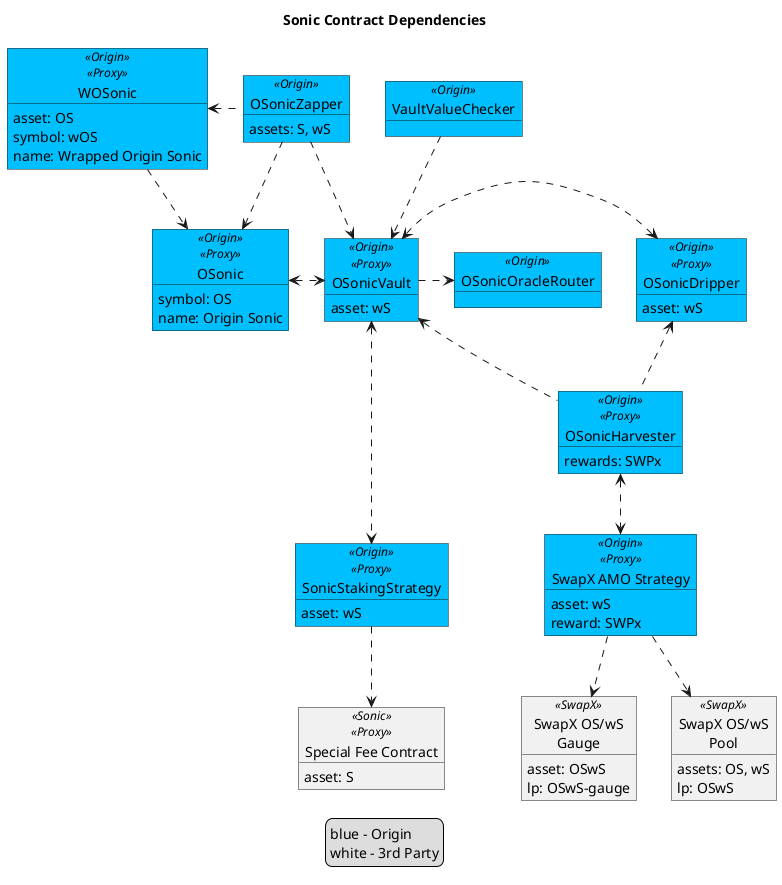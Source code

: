 @startuml

!$originColor = DeepSkyBlue
!$phase2 = Yellow
' !$originColor = WhiteSmoke
!$newColor = LightGreen
!$changedColor = Orange
!$thirdPartyColor = WhiteSmoke

legend
blue - Origin
' green - new
' orange - changed
' yellow - phase2
white - 3rd Party
end legend

title "Sonic Contract Dependencies"

object "OSonicZapper" as zap <<Origin>> #$originColor {
    assets: S, wS
}

object "WOSonic" as wos <<Origin>><<Proxy>> #$originColor {
    asset: OS
    symbol: wOS
    name: Wrapped Origin Sonic
}

object "OSonicDripper" as drip <<Origin>><<Proxy>> #$originColor {
    asset: wS
}

object "VaultValueChecker" as checker <<Origin>> #$originColor {
}

object "OSonic" as os <<Origin>><<Proxy>> #$originColor {
    symbol: OS
    name: Origin Sonic
}

object "OSonicVault" as vault <<Origin>><<Proxy>> #$originColor {
    asset: wS
}

object "OSonicHarvester" as harv <<Origin>><<Proxy>> #$originColor {
    rewards: SWPx
}

' Oracle
object "OSonicOracleRouter" as router <<Origin>> #DeepSkyBlue {
}

object "SonicStakingStrategy" as stakeStrat <<Origin>><<Proxy>> #$originColor {
    asset: wS
}

object "Special Fee Contract" as sfc <<Sonic>><<Proxy>> {
    asset: S
}

object "SwapX AMO Strategy" as swapXAmoStrat <<Origin>><<Proxy>> #$originColor {
    asset: wS
    reward: SWPx
}

object "SwapX OS/wS\nPool" as swapXPool <<SwapX>> {
    assets: OS, wS
    lp: OSwS
}

object "SwapX OS/wS\nGauge" as swapXGauge <<SwapX>> {
    asset: OSwS
    lp: OSwS-gauge
}

wos <. zap
zap ..> os
zap ..> vault

checker ..> vault

wos ..> os
os <.> vault
vault <.> drip
vault <...> stakeStrat
stakeStrat ..> sfc
vault .> router

vault <.. harv 
drip <.. harv 

harv <..> swapXAmoStrat
swapXAmoStrat ..> swapXPool
swapXAmoStrat ..> swapXGauge

@enduml